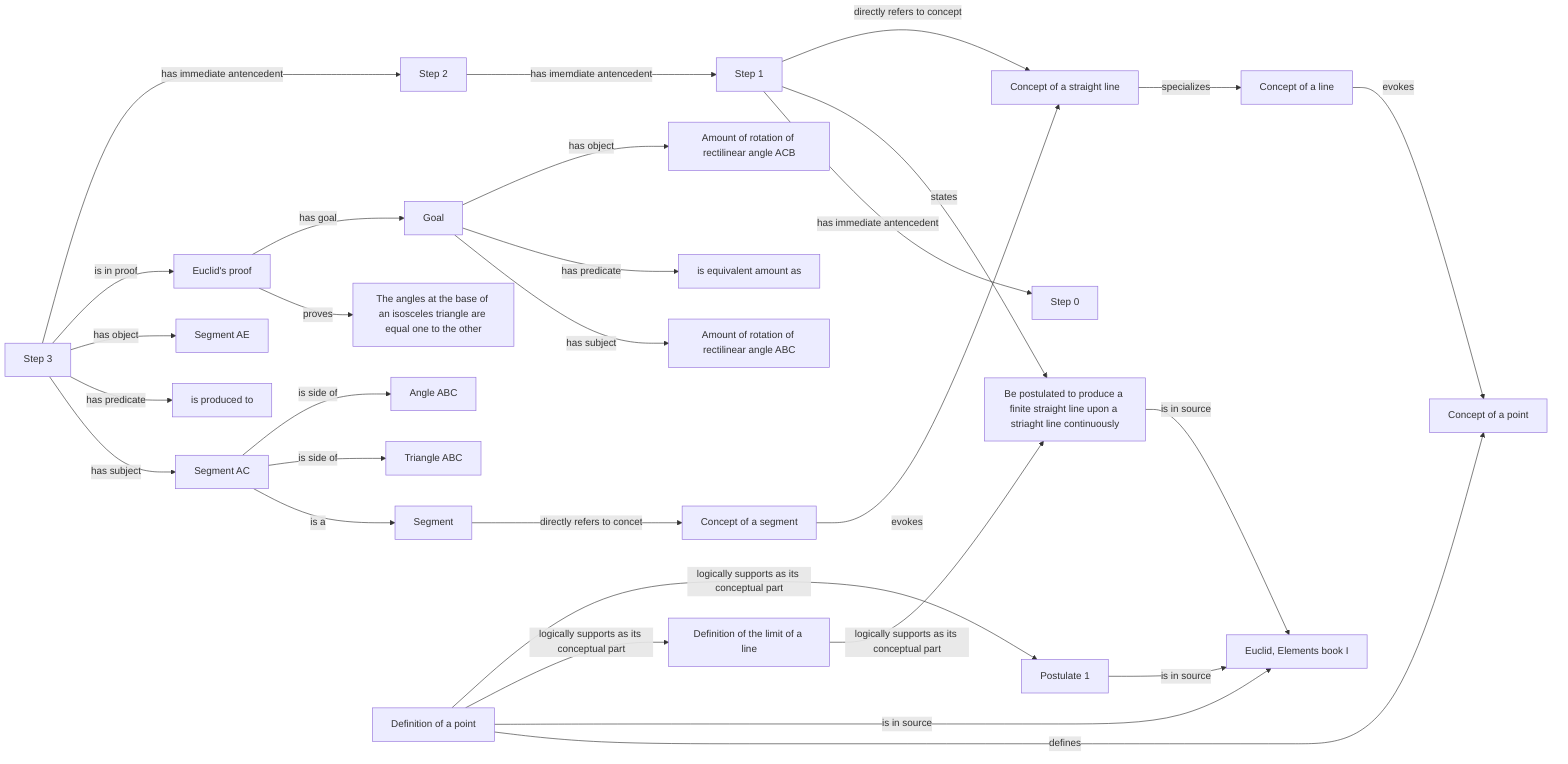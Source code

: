 flowchart LR
    step3[Step 3]--has subject-->segmentAC[Segment AC] ;
    step3--has predicate-->is_produced_to[is produced to] ;
    step3--has object-->segmentAE[Segment AE] ;
    step3--is in proof-->proofEuclid[Euclid's proof] ;
    step3--has immediate antencedent-->step2[Step 2] ;
    step2--has imemdiate antencedent-->step1[Step 1] ;
    step1--has immediate antencedent-->step0[Step 0] ;
    proofEuclid--proves-->theorem[The angles at the base of an isosceles triangle are equal one to the other] ;
    proofEuclid--has goal-->goal[Goal] ;
    goal--has subject-->rotationABC[Amount of rotation of rectilinear angle ABC] ;
    goal--has predicate-->equivalent_amount[is equivalent amount as] ;
    goal--has object-->rotationACB[Amount of rotation of rectilinear angle ACB] ;
    segmentAC--is a-->segment[Segment] ;
    segmentAC--is side of-->triangleABC[Triangle ABC] ;
    segmentAC--is side of-->angleABC[Angle ABC] ;
    segment--directly refers to concet-->conceptSegment[Concept of a segment] ;
    conceptSegment--evokes-->conceptStraightLine[Concept of a straight line] ;
    step1--states-->postulate2[Be postulated to produce a finite straight line upon a striaght line continuously] ;
    step1--directly refers to concept-->conceptStraightLine ;
    conceptStraightLine--specializes-->coonceptLine[Concept of a line] ;
    coonceptLine--evokes-->conceptPoint[Concept of a point] ;
    definitionPoint[Definition of a point]--defines-->conceptPoint ;
    definitionPoint--is in source-->elements[Euclid, Elements book I] ;;
    definitionPoint--logically supports as its conceptual part-->defnitionLimitOfLine[Definition of the limit of a line] ;
    definitionPoint--logically supports as its conceptual part-->postulate1[Postulate 1] ;
    postulate1--is in source-->elements ;
    postulate2--is in source-->elements ;
    defnitionLimitOfLine--logically supports as its conceptual part-->postulate2 ;